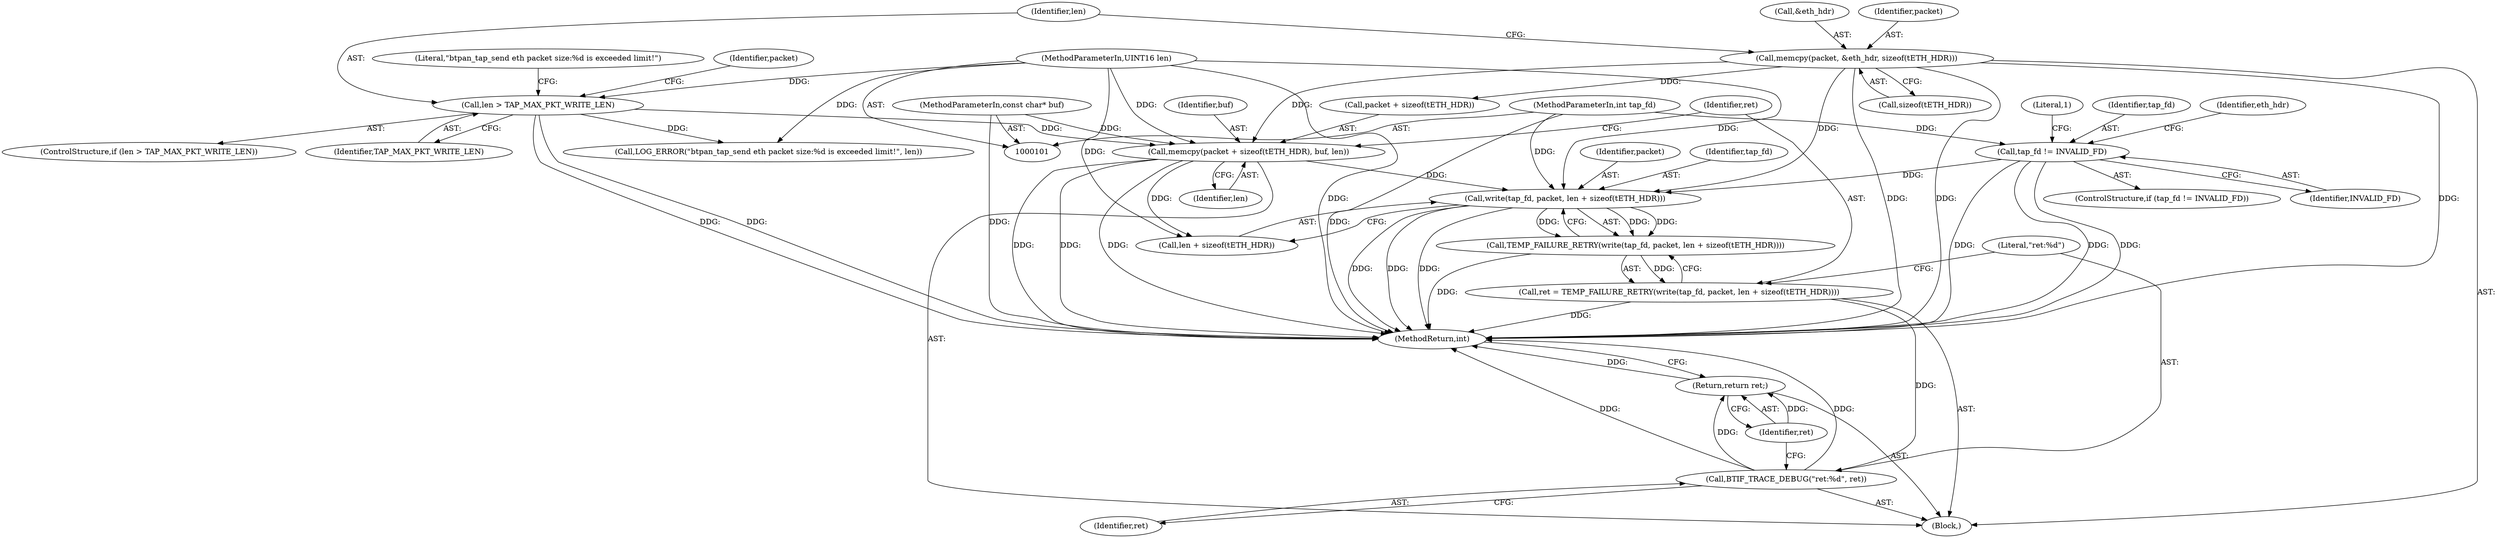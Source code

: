 digraph "0_Android_472271b153c5dc53c28beac55480a8d8434b2d5c_23@API" {
"1000170" [label="(Call,write(tap_fd, packet, len + sizeof(tETH_HDR)))"];
"1000116" [label="(Call,tap_fd != INVALID_FD)"];
"1000102" [label="(MethodParameterIn,int tap_fd)"];
"1000142" [label="(Call,memcpy(packet, &eth_hdr, sizeof(tETH_HDR)))"];
"1000159" [label="(Call,memcpy(packet + sizeof(tETH_HDR), buf, len))"];
"1000106" [label="(MethodParameterIn,const char* buf)"];
"1000149" [label="(Call,len > TAP_MAX_PKT_WRITE_LEN)"];
"1000107" [label="(MethodParameterIn,UINT16 len)"];
"1000169" [label="(Call,TEMP_FAILURE_RETRY(write(tap_fd, packet, len + sizeof(tETH_HDR))))"];
"1000167" [label="(Call,ret = TEMP_FAILURE_RETRY(write(tap_fd, packet, len + sizeof(tETH_HDR))))"];
"1000177" [label="(Call,BTIF_TRACE_DEBUG(\"ret:%d\", ret))"];
"1000180" [label="(Return,return ret;)"];
"1000160" [label="(Call,packet + sizeof(tETH_HDR))"];
"1000153" [label="(Call,LOG_ERROR(\"btpan_tap_send eth packet size:%d is exceeded limit!\", len))"];
"1000185" [label="(MethodReturn,int)"];
"1000151" [label="(Identifier,TAP_MAX_PKT_WRITE_LEN)"];
"1000124" [label="(Identifier,eth_hdr)"];
"1000179" [label="(Identifier,ret)"];
"1000148" [label="(ControlStructure,if (len > TAP_MAX_PKT_WRITE_LEN))"];
"1000107" [label="(MethodParameterIn,UINT16 len)"];
"1000172" [label="(Identifier,packet)"];
"1000178" [label="(Literal,\"ret:%d\")"];
"1000106" [label="(MethodParameterIn,const char* buf)"];
"1000177" [label="(Call,BTIF_TRACE_DEBUG(\"ret:%d\", ret))"];
"1000146" [label="(Call,sizeof(tETH_HDR))"];
"1000115" [label="(ControlStructure,if (tap_fd != INVALID_FD))"];
"1000164" [label="(Identifier,buf)"];
"1000168" [label="(Identifier,ret)"];
"1000180" [label="(Return,return ret;)"];
"1000171" [label="(Identifier,tap_fd)"];
"1000169" [label="(Call,TEMP_FAILURE_RETRY(write(tap_fd, packet, len + sizeof(tETH_HDR))))"];
"1000116" [label="(Call,tap_fd != INVALID_FD)"];
"1000161" [label="(Identifier,packet)"];
"1000118" [label="(Identifier,INVALID_FD)"];
"1000150" [label="(Identifier,len)"];
"1000102" [label="(MethodParameterIn,int tap_fd)"];
"1000181" [label="(Identifier,ret)"];
"1000119" [label="(Block,)"];
"1000144" [label="(Call,&eth_hdr)"];
"1000184" [label="(Literal,1)"];
"1000159" [label="(Call,memcpy(packet + sizeof(tETH_HDR), buf, len))"];
"1000142" [label="(Call,memcpy(packet, &eth_hdr, sizeof(tETH_HDR)))"];
"1000117" [label="(Identifier,tap_fd)"];
"1000149" [label="(Call,len > TAP_MAX_PKT_WRITE_LEN)"];
"1000154" [label="(Literal,\"btpan_tap_send eth packet size:%d is exceeded limit!\")"];
"1000165" [label="(Identifier,len)"];
"1000143" [label="(Identifier,packet)"];
"1000173" [label="(Call,len + sizeof(tETH_HDR))"];
"1000170" [label="(Call,write(tap_fd, packet, len + sizeof(tETH_HDR)))"];
"1000167" [label="(Call,ret = TEMP_FAILURE_RETRY(write(tap_fd, packet, len + sizeof(tETH_HDR))))"];
"1000170" -> "1000169"  [label="AST: "];
"1000170" -> "1000173"  [label="CFG: "];
"1000171" -> "1000170"  [label="AST: "];
"1000172" -> "1000170"  [label="AST: "];
"1000173" -> "1000170"  [label="AST: "];
"1000169" -> "1000170"  [label="CFG: "];
"1000170" -> "1000185"  [label="DDG: "];
"1000170" -> "1000185"  [label="DDG: "];
"1000170" -> "1000185"  [label="DDG: "];
"1000170" -> "1000169"  [label="DDG: "];
"1000170" -> "1000169"  [label="DDG: "];
"1000170" -> "1000169"  [label="DDG: "];
"1000116" -> "1000170"  [label="DDG: "];
"1000102" -> "1000170"  [label="DDG: "];
"1000142" -> "1000170"  [label="DDG: "];
"1000159" -> "1000170"  [label="DDG: "];
"1000107" -> "1000170"  [label="DDG: "];
"1000116" -> "1000115"  [label="AST: "];
"1000116" -> "1000118"  [label="CFG: "];
"1000117" -> "1000116"  [label="AST: "];
"1000118" -> "1000116"  [label="AST: "];
"1000124" -> "1000116"  [label="CFG: "];
"1000184" -> "1000116"  [label="CFG: "];
"1000116" -> "1000185"  [label="DDG: "];
"1000116" -> "1000185"  [label="DDG: "];
"1000116" -> "1000185"  [label="DDG: "];
"1000102" -> "1000116"  [label="DDG: "];
"1000102" -> "1000101"  [label="AST: "];
"1000102" -> "1000185"  [label="DDG: "];
"1000142" -> "1000119"  [label="AST: "];
"1000142" -> "1000146"  [label="CFG: "];
"1000143" -> "1000142"  [label="AST: "];
"1000144" -> "1000142"  [label="AST: "];
"1000146" -> "1000142"  [label="AST: "];
"1000150" -> "1000142"  [label="CFG: "];
"1000142" -> "1000185"  [label="DDG: "];
"1000142" -> "1000185"  [label="DDG: "];
"1000142" -> "1000185"  [label="DDG: "];
"1000142" -> "1000159"  [label="DDG: "];
"1000142" -> "1000160"  [label="DDG: "];
"1000159" -> "1000119"  [label="AST: "];
"1000159" -> "1000165"  [label="CFG: "];
"1000160" -> "1000159"  [label="AST: "];
"1000164" -> "1000159"  [label="AST: "];
"1000165" -> "1000159"  [label="AST: "];
"1000168" -> "1000159"  [label="CFG: "];
"1000159" -> "1000185"  [label="DDG: "];
"1000159" -> "1000185"  [label="DDG: "];
"1000159" -> "1000185"  [label="DDG: "];
"1000106" -> "1000159"  [label="DDG: "];
"1000149" -> "1000159"  [label="DDG: "];
"1000107" -> "1000159"  [label="DDG: "];
"1000159" -> "1000173"  [label="DDG: "];
"1000106" -> "1000101"  [label="AST: "];
"1000106" -> "1000185"  [label="DDG: "];
"1000149" -> "1000148"  [label="AST: "];
"1000149" -> "1000151"  [label="CFG: "];
"1000150" -> "1000149"  [label="AST: "];
"1000151" -> "1000149"  [label="AST: "];
"1000154" -> "1000149"  [label="CFG: "];
"1000161" -> "1000149"  [label="CFG: "];
"1000149" -> "1000185"  [label="DDG: "];
"1000149" -> "1000185"  [label="DDG: "];
"1000107" -> "1000149"  [label="DDG: "];
"1000149" -> "1000153"  [label="DDG: "];
"1000107" -> "1000101"  [label="AST: "];
"1000107" -> "1000185"  [label="DDG: "];
"1000107" -> "1000153"  [label="DDG: "];
"1000107" -> "1000173"  [label="DDG: "];
"1000169" -> "1000167"  [label="AST: "];
"1000167" -> "1000169"  [label="CFG: "];
"1000169" -> "1000185"  [label="DDG: "];
"1000169" -> "1000167"  [label="DDG: "];
"1000167" -> "1000119"  [label="AST: "];
"1000168" -> "1000167"  [label="AST: "];
"1000178" -> "1000167"  [label="CFG: "];
"1000167" -> "1000185"  [label="DDG: "];
"1000167" -> "1000177"  [label="DDG: "];
"1000177" -> "1000119"  [label="AST: "];
"1000177" -> "1000179"  [label="CFG: "];
"1000178" -> "1000177"  [label="AST: "];
"1000179" -> "1000177"  [label="AST: "];
"1000181" -> "1000177"  [label="CFG: "];
"1000177" -> "1000185"  [label="DDG: "];
"1000177" -> "1000185"  [label="DDG: "];
"1000177" -> "1000180"  [label="DDG: "];
"1000180" -> "1000119"  [label="AST: "];
"1000180" -> "1000181"  [label="CFG: "];
"1000181" -> "1000180"  [label="AST: "];
"1000185" -> "1000180"  [label="CFG: "];
"1000180" -> "1000185"  [label="DDG: "];
"1000181" -> "1000180"  [label="DDG: "];
}
